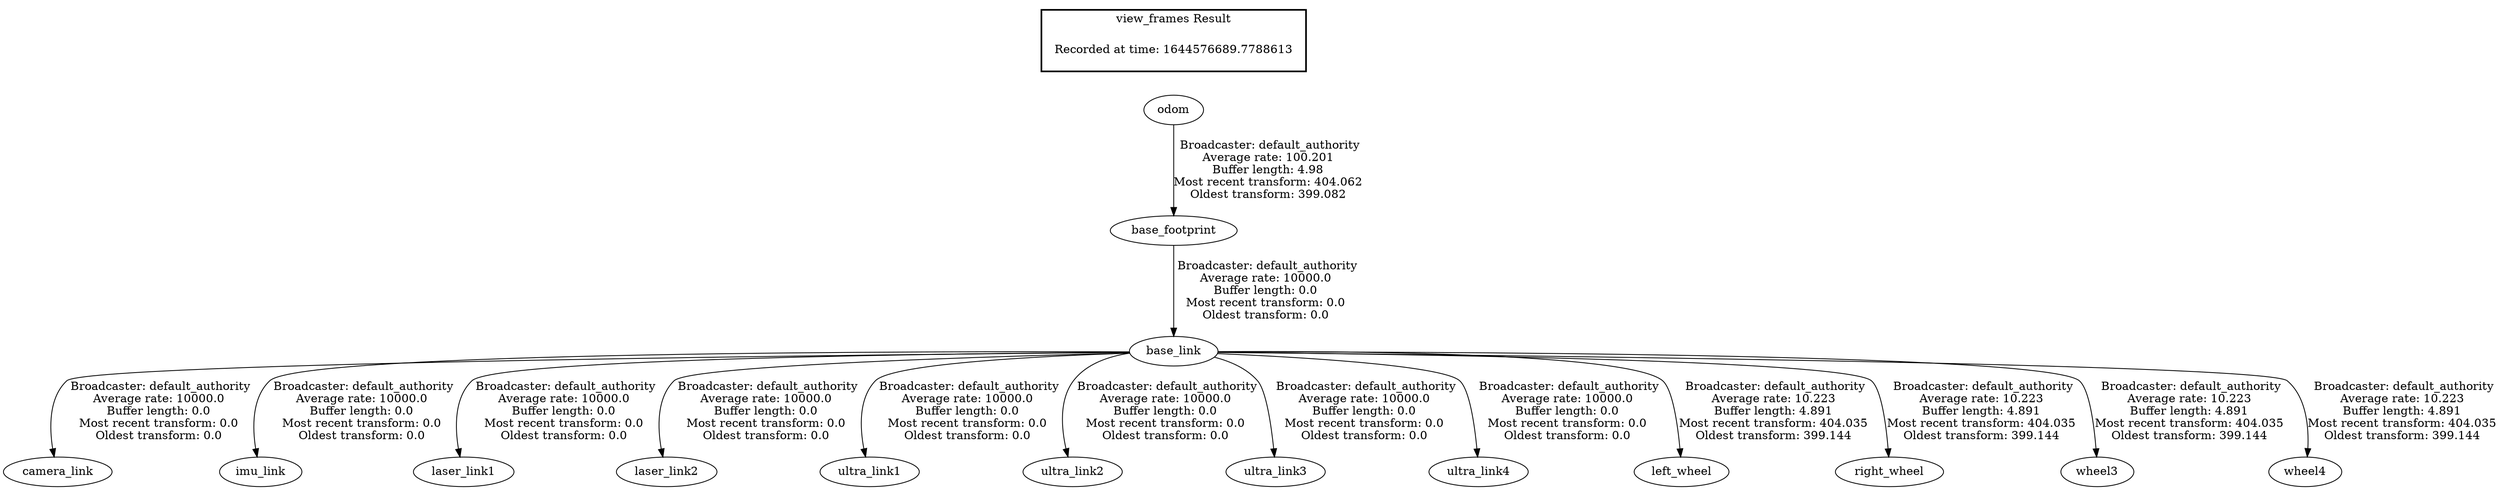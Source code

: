 digraph G {
"base_link" -> "camera_link"[label=" Broadcaster: default_authority\nAverage rate: 10000.0\nBuffer length: 0.0\nMost recent transform: 0.0\nOldest transform: 0.0\n"];
"base_footprint" -> "base_link"[label=" Broadcaster: default_authority\nAverage rate: 10000.0\nBuffer length: 0.0\nMost recent transform: 0.0\nOldest transform: 0.0\n"];
"base_link" -> "imu_link"[label=" Broadcaster: default_authority\nAverage rate: 10000.0\nBuffer length: 0.0\nMost recent transform: 0.0\nOldest transform: 0.0\n"];
"base_link" -> "laser_link1"[label=" Broadcaster: default_authority\nAverage rate: 10000.0\nBuffer length: 0.0\nMost recent transform: 0.0\nOldest transform: 0.0\n"];
"base_link" -> "laser_link2"[label=" Broadcaster: default_authority\nAverage rate: 10000.0\nBuffer length: 0.0\nMost recent transform: 0.0\nOldest transform: 0.0\n"];
"odom" -> "base_footprint"[label=" Broadcaster: default_authority\nAverage rate: 100.201\nBuffer length: 4.98\nMost recent transform: 404.062\nOldest transform: 399.082\n"];
"base_link" -> "ultra_link1"[label=" Broadcaster: default_authority\nAverage rate: 10000.0\nBuffer length: 0.0\nMost recent transform: 0.0\nOldest transform: 0.0\n"];
"base_link" -> "ultra_link2"[label=" Broadcaster: default_authority\nAverage rate: 10000.0\nBuffer length: 0.0\nMost recent transform: 0.0\nOldest transform: 0.0\n"];
"base_link" -> "ultra_link3"[label=" Broadcaster: default_authority\nAverage rate: 10000.0\nBuffer length: 0.0\nMost recent transform: 0.0\nOldest transform: 0.0\n"];
"base_link" -> "ultra_link4"[label=" Broadcaster: default_authority\nAverage rate: 10000.0\nBuffer length: 0.0\nMost recent transform: 0.0\nOldest transform: 0.0\n"];
"base_link" -> "left_wheel"[label=" Broadcaster: default_authority\nAverage rate: 10.223\nBuffer length: 4.891\nMost recent transform: 404.035\nOldest transform: 399.144\n"];
"base_link" -> "right_wheel"[label=" Broadcaster: default_authority\nAverage rate: 10.223\nBuffer length: 4.891\nMost recent transform: 404.035\nOldest transform: 399.144\n"];
"base_link" -> "wheel3"[label=" Broadcaster: default_authority\nAverage rate: 10.223\nBuffer length: 4.891\nMost recent transform: 404.035\nOldest transform: 399.144\n"];
"base_link" -> "wheel4"[label=" Broadcaster: default_authority\nAverage rate: 10.223\nBuffer length: 4.891\nMost recent transform: 404.035\nOldest transform: 399.144\n"];
edge [style=invis];
 subgraph cluster_legend { style=bold; color=black; label ="view_frames Result";
"Recorded at time: 1644576689.7788613"[ shape=plaintext ] ;
}->"odom";
}